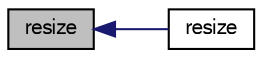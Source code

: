 digraph "resize"
{
  bgcolor="transparent";
  edge [fontname="FreeSans",fontsize="10",labelfontname="FreeSans",labelfontsize="10"];
  node [fontname="FreeSans",fontsize="10",shape=record];
  rankdir="LR";
  Node319 [label="resize",height=0.2,width=0.4,color="black", fillcolor="grey75", style="filled", fontcolor="black"];
  Node319 -> Node320 [dir="back",color="midnightblue",fontsize="10",style="solid",fontname="FreeSans"];
  Node320 [label="resize",height=0.2,width=0.4,color="black",URL="$a21674.html#acb7b4c4557cce2cb8af2cdd8fadc8d5b",tooltip="Reset size of CompactListList. "];
}
